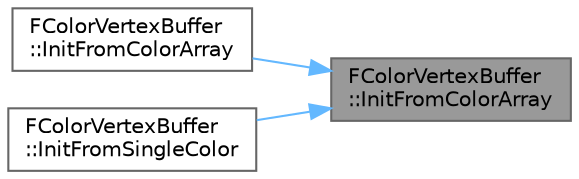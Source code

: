 digraph "FColorVertexBuffer::InitFromColorArray"
{
 // INTERACTIVE_SVG=YES
 // LATEX_PDF_SIZE
  bgcolor="transparent";
  edge [fontname=Helvetica,fontsize=10,labelfontname=Helvetica,labelfontsize=10];
  node [fontname=Helvetica,fontsize=10,shape=box,height=0.2,width=0.4];
  rankdir="RL";
  Node1 [id="Node000001",label="FColorVertexBuffer\l::InitFromColorArray",height=0.2,width=0.4,color="gray40", fillcolor="grey60", style="filled", fontcolor="black",tooltip="Load from a array of colors."];
  Node1 -> Node2 [id="edge1_Node000001_Node000002",dir="back",color="steelblue1",style="solid",tooltip=" "];
  Node2 [id="Node000002",label="FColorVertexBuffer\l::InitFromColorArray",height=0.2,width=0.4,color="grey40", fillcolor="white", style="filled",URL="$d9/de0/classFColorVertexBuffer.html#ad1448ddc49564e9641e891d03dd91a21",tooltip="Load from raw color array."];
  Node1 -> Node3 [id="edge2_Node000001_Node000003",dir="back",color="steelblue1",style="solid",tooltip=" "];
  Node3 [id="Node000003",label="FColorVertexBuffer\l::InitFromSingleColor",height=0.2,width=0.4,color="grey40", fillcolor="white", style="filled",URL="$d9/de0/classFColorVertexBuffer.html#ae9a0731cfb66f985f78cf5623611e517",tooltip="Load from single color."];
}
